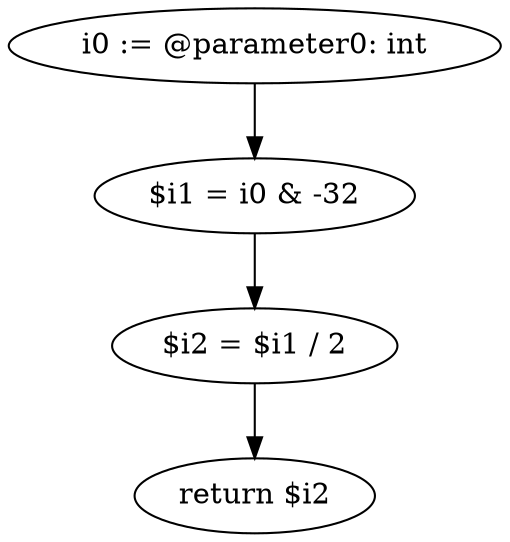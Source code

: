 digraph "unitGraph" {
    "i0 := @parameter0: int"
    "$i1 = i0 & -32"
    "$i2 = $i1 / 2"
    "return $i2"
    "i0 := @parameter0: int"->"$i1 = i0 & -32";
    "$i1 = i0 & -32"->"$i2 = $i1 / 2";
    "$i2 = $i1 / 2"->"return $i2";
}
